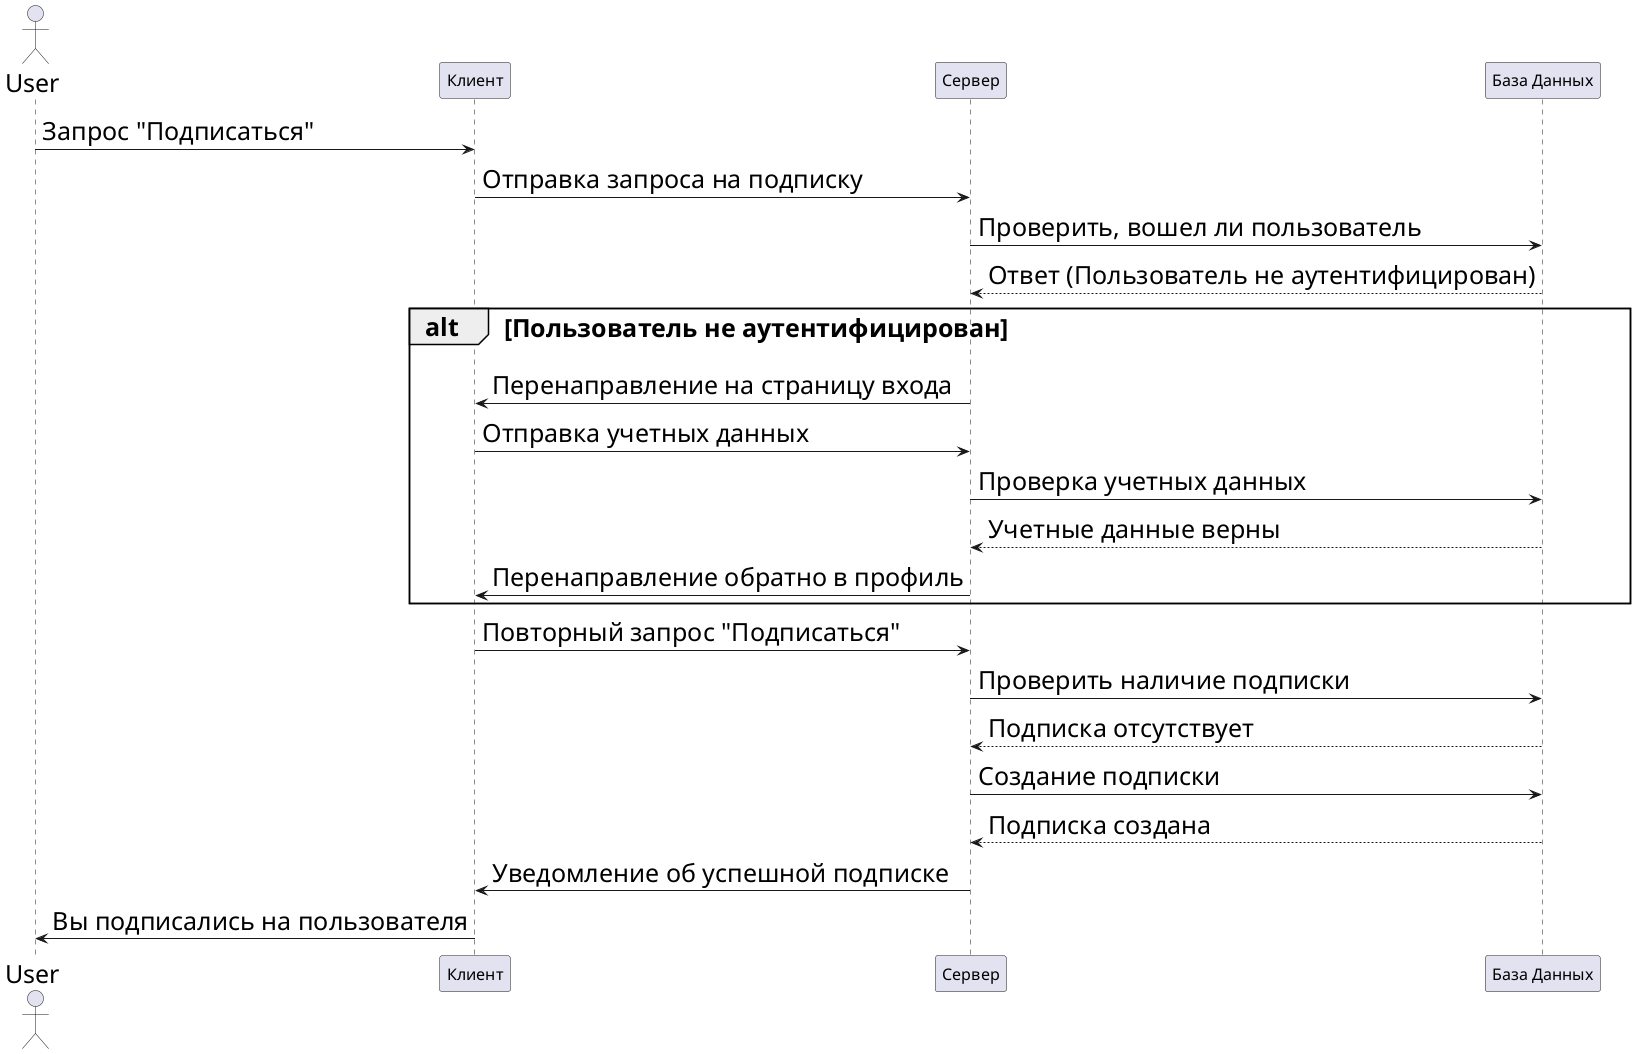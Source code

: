 
@startuml
skinparam DefaultFontSize 25
skinparam ParticipantFontSize 16
skinparam ActorFontSize 25
skinparam ParticipantPadding 20
skinparam BoxPadding 25

actor User
participant "Клиент" as Browser
participant "Сервер" as Backend
participant "База Данных" as Database

User -> Browser: Запрос "Подписаться"
Browser -> Backend: Отправка запроса на подписку
Backend -> Database: Проверить, вошел ли пользователь
Database --> Backend: Ответ (Пользователь не аутентифицирован)

alt Пользователь не аутентифицирован
    Backend -> Browser: Перенаправление на страницу входа
    Browser -> Backend: Отправка учетных данных
    Backend -> Database: Проверка учетных данных
    Database --> Backend: Учетные данные верны
    Backend -> Browser: Перенаправление обратно в профиль
end

Browser -> Backend: Повторный запрос "Подписаться"
Backend -> Database: Проверить наличие подписки
Database --> Backend: Подписка отсутствует
Backend -> Database: Создание подписки
Database --> Backend: Подписка создана
Backend -> Browser: Уведомление об успешной подписке
Browser -> User: Вы подписались на пользователя
@enduml
